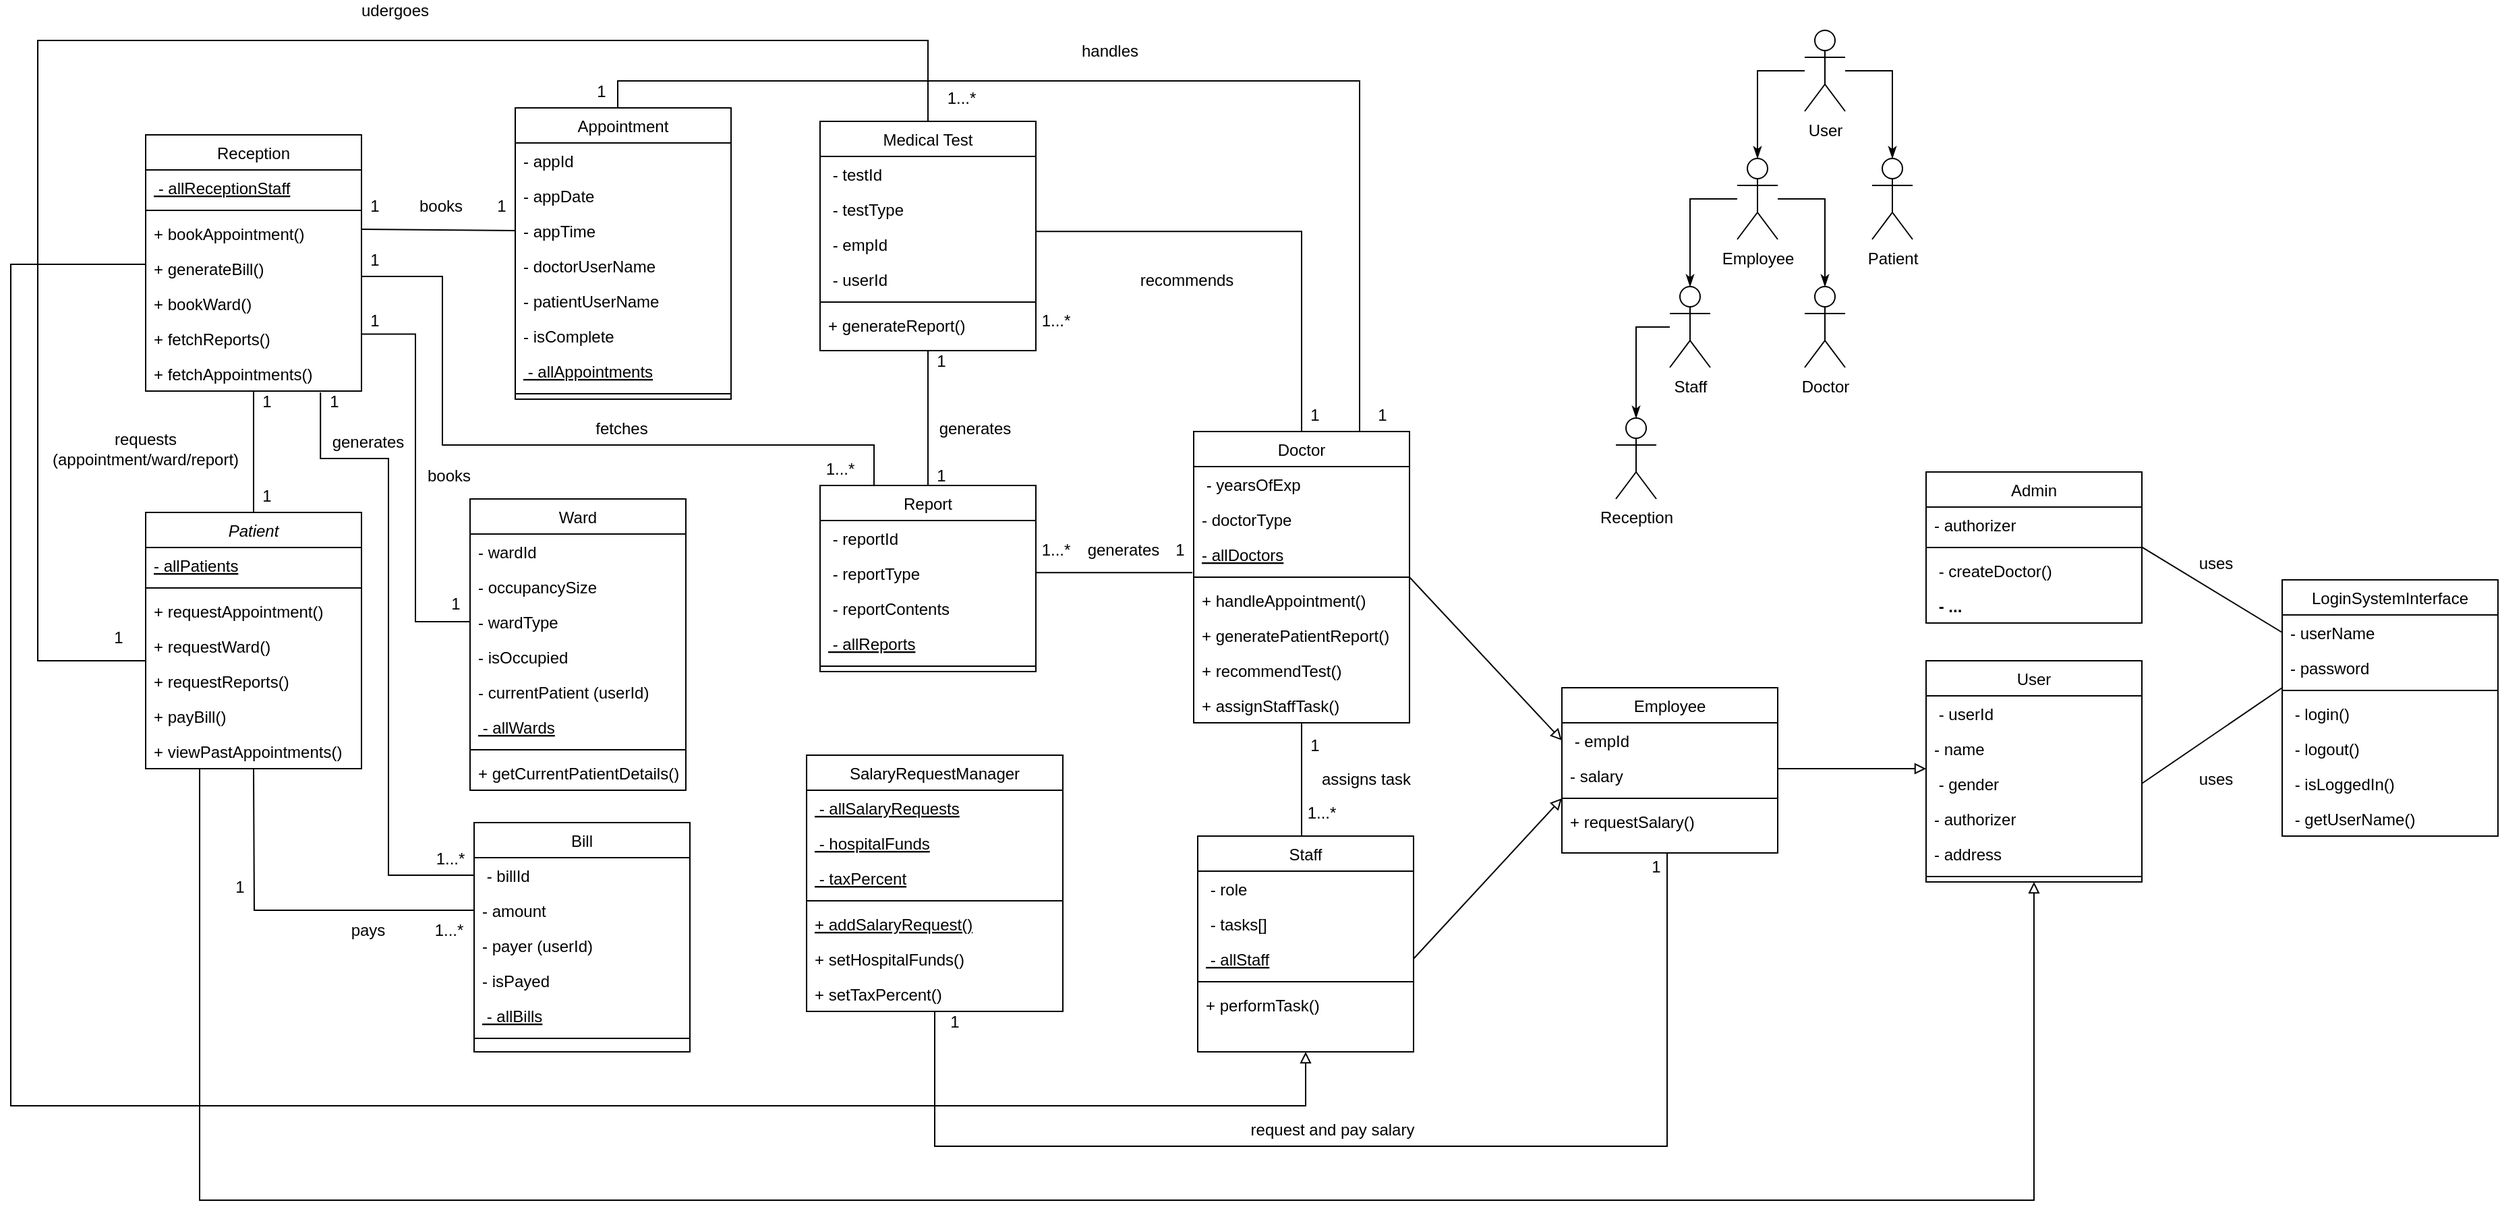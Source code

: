 <mxfile version="19.0.3" type="device"><diagram id="C5RBs43oDa-KdzZeNtuy" name="Page-1"><mxGraphModel dx="1865" dy="1818" grid="1" gridSize="10" guides="1" tooltips="1" connect="1" arrows="1" fold="1" page="1" pageScale="1" pageWidth="827" pageHeight="1169" math="0" shadow="0"><root><mxCell id="WIyWlLk6GJQsqaUBKTNV-0"/><mxCell id="WIyWlLk6GJQsqaUBKTNV-1" parent="WIyWlLk6GJQsqaUBKTNV-0"/><mxCell id="-BFa0AqEf3Gd8CV0B2ca-14" value="" style="edgeStyle=orthogonalEdgeStyle;rounded=0;orthogonalLoop=1;jettySize=auto;html=1;endArrow=block;endFill=0;exitX=0.25;exitY=1;exitDx=0;exitDy=0;entryX=0.5;entryY=1;entryDx=0;entryDy=0;" parent="WIyWlLk6GJQsqaUBKTNV-1" source="zkfFHV4jXpPFQw0GAbJ--0" target="-BFa0AqEf3Gd8CV0B2ca-0" edge="1"><mxGeometry relative="1" as="geometry"><Array as="points"><mxPoint x="110" y="600"/><mxPoint x="1470" y="600"/></Array></mxGeometry></mxCell><mxCell id="Z5M0YTZ0cITR3sotZArh-10" value="" style="edgeStyle=orthogonalEdgeStyle;rounded=0;orthogonalLoop=1;jettySize=auto;html=1;fontColor=#FF3399;endArrow=none;endFill=0;entryX=0.5;entryY=1;entryDx=0;entryDy=0;" parent="WIyWlLk6GJQsqaUBKTNV-1" source="zkfFHV4jXpPFQw0GAbJ--0" target="Z5M0YTZ0cITR3sotZArh-4" edge="1"><mxGeometry relative="1" as="geometry"><mxPoint x="150" y="10" as="targetPoint"/><Array as="points"/></mxGeometry></mxCell><mxCell id="OP6SBoiuCu4jWMBhcWJL-12" value="" style="edgeStyle=orthogonalEdgeStyle;rounded=0;orthogonalLoop=1;jettySize=auto;html=1;entryX=0.5;entryY=0;entryDx=0;entryDy=0;exitX=0;exitY=-0.077;exitDx=0;exitDy=0;exitPerimeter=0;endArrow=none;endFill=0;" parent="WIyWlLk6GJQsqaUBKTNV-1" target="YgAnvB1Ti10uKO-X6oO7-53" edge="1"><mxGeometry relative="1" as="geometry"><mxPoint x="70" y="225.998" as="sourcePoint"/><mxPoint x="-30" y="180" as="targetPoint"/><Array as="points"><mxPoint x="-10" y="200"/><mxPoint x="-10" y="-260"/><mxPoint x="650" y="-260"/></Array></mxGeometry></mxCell><mxCell id="zkfFHV4jXpPFQw0GAbJ--0" value="Patient" style="swimlane;fontStyle=2;align=center;verticalAlign=top;childLayout=stackLayout;horizontal=1;startSize=26;horizontalStack=0;resizeParent=1;resizeLast=0;collapsible=1;marginBottom=0;rounded=0;shadow=0;strokeWidth=1;" parent="WIyWlLk6GJQsqaUBKTNV-1" vertex="1"><mxGeometry x="70" y="90" width="160" height="190" as="geometry"><mxRectangle x="230" y="140" width="160" height="26" as="alternateBounds"/></mxGeometry></mxCell><mxCell id="zkfFHV4jXpPFQw0GAbJ--1" value="- allPatients" style="text;align=left;verticalAlign=top;spacingLeft=4;spacingRight=4;overflow=hidden;rotatable=0;points=[[0,0.5],[1,0.5]];portConstraint=eastwest;fontStyle=4" parent="zkfFHV4jXpPFQw0GAbJ--0" vertex="1"><mxGeometry y="26" width="160" height="26" as="geometry"/></mxCell><mxCell id="zkfFHV4jXpPFQw0GAbJ--4" value="" style="line;html=1;strokeWidth=1;align=left;verticalAlign=middle;spacingTop=-1;spacingLeft=3;spacingRight=3;rotatable=0;labelPosition=right;points=[];portConstraint=eastwest;" parent="zkfFHV4jXpPFQw0GAbJ--0" vertex="1"><mxGeometry y="52" width="160" height="8" as="geometry"/></mxCell><mxCell id="zkfFHV4jXpPFQw0GAbJ--5" value="+ requestAppointment()" style="text;align=left;verticalAlign=top;spacingLeft=4;spacingRight=4;overflow=hidden;rotatable=0;points=[[0,0.5],[1,0.5]];portConstraint=eastwest;" parent="zkfFHV4jXpPFQw0GAbJ--0" vertex="1"><mxGeometry y="60" width="160" height="26" as="geometry"/></mxCell><mxCell id="YgAnvB1Ti10uKO-X6oO7-43" value="+ requestWard()" style="text;align=left;verticalAlign=top;spacingLeft=4;spacingRight=4;overflow=hidden;rotatable=0;points=[[0,0.5],[1,0.5]];portConstraint=eastwest;" parent="zkfFHV4jXpPFQw0GAbJ--0" vertex="1"><mxGeometry y="86" width="160" height="26" as="geometry"/></mxCell><mxCell id="OP6SBoiuCu4jWMBhcWJL-21" value="+ requestReports()" style="text;align=left;verticalAlign=top;spacingLeft=4;spacingRight=4;overflow=hidden;rotatable=0;points=[[0,0.5],[1,0.5]];portConstraint=eastwest;" parent="zkfFHV4jXpPFQw0GAbJ--0" vertex="1"><mxGeometry y="112" width="160" height="26" as="geometry"/></mxCell><mxCell id="YgAnvB1Ti10uKO-X6oO7-45" value="+ payBill()" style="text;align=left;verticalAlign=top;spacingLeft=4;spacingRight=4;overflow=hidden;rotatable=0;points=[[0,0.5],[1,0.5]];portConstraint=eastwest;" parent="zkfFHV4jXpPFQw0GAbJ--0" vertex="1"><mxGeometry y="138" width="160" height="26" as="geometry"/></mxCell><mxCell id="OP6SBoiuCu4jWMBhcWJL-28" value="+ viewPastAppointments()" style="text;align=left;verticalAlign=top;spacingLeft=4;spacingRight=4;overflow=hidden;rotatable=0;points=[[0,0.5],[1,0.5]];portConstraint=eastwest;" parent="zkfFHV4jXpPFQw0GAbJ--0" vertex="1"><mxGeometry y="164" width="160" height="26" as="geometry"/></mxCell><mxCell id="zkfFHV4jXpPFQw0GAbJ--13" value="Ward" style="swimlane;fontStyle=0;align=center;verticalAlign=top;childLayout=stackLayout;horizontal=1;startSize=26;horizontalStack=0;resizeParent=1;resizeLast=0;collapsible=1;marginBottom=0;rounded=0;shadow=0;strokeWidth=1;" parent="WIyWlLk6GJQsqaUBKTNV-1" vertex="1"><mxGeometry x="310.5" y="80" width="160" height="216" as="geometry"><mxRectangle x="340" y="380" width="170" height="26" as="alternateBounds"/></mxGeometry></mxCell><mxCell id="YgAnvB1Ti10uKO-X6oO7-46" value="- wardId" style="text;align=left;verticalAlign=top;spacingLeft=4;spacingRight=4;overflow=hidden;rotatable=0;points=[[0,0.5],[1,0.5]];portConstraint=eastwest;" parent="zkfFHV4jXpPFQw0GAbJ--13" vertex="1"><mxGeometry y="26" width="160" height="26" as="geometry"/></mxCell><mxCell id="zkfFHV4jXpPFQw0GAbJ--14" value="- occupancySize" style="text;align=left;verticalAlign=top;spacingLeft=4;spacingRight=4;overflow=hidden;rotatable=0;points=[[0,0.5],[1,0.5]];portConstraint=eastwest;" parent="zkfFHV4jXpPFQw0GAbJ--13" vertex="1"><mxGeometry y="52" width="160" height="26" as="geometry"/></mxCell><mxCell id="YgAnvB1Ti10uKO-X6oO7-47" value="- wardType" style="text;align=left;verticalAlign=top;spacingLeft=4;spacingRight=4;overflow=hidden;rotatable=0;points=[[0,0.5],[1,0.5]];portConstraint=eastwest;" parent="zkfFHV4jXpPFQw0GAbJ--13" vertex="1"><mxGeometry y="78" width="160" height="26" as="geometry"/></mxCell><mxCell id="YgAnvB1Ti10uKO-X6oO7-48" value="- isOccupied" style="text;align=left;verticalAlign=top;spacingLeft=4;spacingRight=4;overflow=hidden;rotatable=0;points=[[0,0.5],[1,0.5]];portConstraint=eastwest;" parent="zkfFHV4jXpPFQw0GAbJ--13" vertex="1"><mxGeometry y="104" width="160" height="26" as="geometry"/></mxCell><mxCell id="OP6SBoiuCu4jWMBhcWJL-6" value="- currentPatient (userId)" style="text;align=left;verticalAlign=top;spacingLeft=4;spacingRight=4;overflow=hidden;rotatable=0;points=[[0,0.5],[1,0.5]];portConstraint=eastwest;" parent="zkfFHV4jXpPFQw0GAbJ--13" vertex="1"><mxGeometry y="130" width="160" height="26" as="geometry"/></mxCell><mxCell id="Z5M0YTZ0cITR3sotZArh-1" value=" - allWards" style="text;align=left;verticalAlign=top;spacingLeft=4;spacingRight=4;overflow=hidden;rotatable=0;points=[[0,0.5],[1,0.5]];portConstraint=eastwest;fontStyle=4" parent="zkfFHV4jXpPFQw0GAbJ--13" vertex="1"><mxGeometry y="156" width="160" height="26" as="geometry"/></mxCell><mxCell id="zkfFHV4jXpPFQw0GAbJ--15" value="" style="line;html=1;strokeWidth=1;align=left;verticalAlign=middle;spacingTop=-1;spacingLeft=3;spacingRight=3;rotatable=0;labelPosition=right;points=[];portConstraint=eastwest;" parent="zkfFHV4jXpPFQw0GAbJ--13" vertex="1"><mxGeometry y="182" width="160" height="8" as="geometry"/></mxCell><mxCell id="YgAnvB1Ti10uKO-X6oO7-49" value="+ getCurrentPatientDetails()" style="text;align=left;verticalAlign=top;spacingLeft=4;spacingRight=4;overflow=hidden;rotatable=0;points=[[0,0.5],[1,0.5]];portConstraint=eastwest;" parent="zkfFHV4jXpPFQw0GAbJ--13" vertex="1"><mxGeometry y="190" width="160" height="26" as="geometry"/></mxCell><mxCell id="zkfFHV4jXpPFQw0GAbJ--17" value="Employee" style="swimlane;fontStyle=0;align=center;verticalAlign=top;childLayout=stackLayout;horizontal=1;startSize=26;horizontalStack=0;resizeParent=1;resizeLast=0;collapsible=1;marginBottom=0;rounded=0;shadow=0;strokeWidth=1;" parent="WIyWlLk6GJQsqaUBKTNV-1" vertex="1"><mxGeometry x="1120" y="220" width="160" height="122.5" as="geometry"><mxRectangle x="550" y="140" width="160" height="26" as="alternateBounds"/></mxGeometry></mxCell><mxCell id="zkfFHV4jXpPFQw0GAbJ--18" value=" - empId" style="text;align=left;verticalAlign=top;spacingLeft=4;spacingRight=4;overflow=hidden;rotatable=0;points=[[0,0.5],[1,0.5]];portConstraint=eastwest;" parent="zkfFHV4jXpPFQw0GAbJ--17" vertex="1"><mxGeometry y="26" width="160" height="26" as="geometry"/></mxCell><mxCell id="zkfFHV4jXpPFQw0GAbJ--22" value="- salary" style="text;align=left;verticalAlign=top;spacingLeft=4;spacingRight=4;overflow=hidden;rotatable=0;points=[[0,0.5],[1,0.5]];portConstraint=eastwest;rounded=0;shadow=0;html=0;" parent="zkfFHV4jXpPFQw0GAbJ--17" vertex="1"><mxGeometry y="52" width="160" height="26" as="geometry"/></mxCell><mxCell id="zkfFHV4jXpPFQw0GAbJ--23" value="" style="line;html=1;strokeWidth=1;align=left;verticalAlign=middle;spacingTop=-1;spacingLeft=3;spacingRight=3;rotatable=0;labelPosition=right;points=[];portConstraint=eastwest;" parent="zkfFHV4jXpPFQw0GAbJ--17" vertex="1"><mxGeometry y="78" width="160" height="8" as="geometry"/></mxCell><mxCell id="YgAnvB1Ti10uKO-X6oO7-38" value="+ requestSalary()" style="text;align=left;verticalAlign=top;spacingLeft=4;spacingRight=4;overflow=hidden;rotatable=0;points=[[0,0.5],[1,0.5]];portConstraint=eastwest;" parent="zkfFHV4jXpPFQw0GAbJ--17" vertex="1"><mxGeometry y="86" width="160" height="26" as="geometry"/></mxCell><mxCell id="MlIe_4cDWkA6PB7lQuwm-5" value="" style="edgeStyle=orthogonalEdgeStyle;rounded=0;orthogonalLoop=1;jettySize=auto;html=1;endArrow=none;endFill=0;entryX=0.5;entryY=1;entryDx=0;entryDy=0;" parent="WIyWlLk6GJQsqaUBKTNV-1" source="YgAnvB1Ti10uKO-X6oO7-3" target="zkfFHV4jXpPFQw0GAbJ--17" edge="1"><mxGeometry relative="1" as="geometry"><mxPoint x="1200" y="350" as="targetPoint"/><Array as="points"><mxPoint x="655" y="560"/><mxPoint x="1198" y="560"/><mxPoint x="1198" y="343"/></Array></mxGeometry></mxCell><mxCell id="YgAnvB1Ti10uKO-X6oO7-3" value="SalaryRequestManager" style="swimlane;fontStyle=0;align=center;verticalAlign=top;childLayout=stackLayout;horizontal=1;startSize=26;horizontalStack=0;resizeParent=1;resizeLast=0;collapsible=1;marginBottom=0;rounded=0;shadow=0;strokeWidth=1;" parent="WIyWlLk6GJQsqaUBKTNV-1" vertex="1"><mxGeometry x="560" y="270" width="190" height="190" as="geometry"><mxRectangle x="130" y="380" width="160" height="26" as="alternateBounds"/></mxGeometry></mxCell><mxCell id="Z5M0YTZ0cITR3sotZArh-3" value=" - allSalaryRequests" style="text;align=left;verticalAlign=top;spacingLeft=4;spacingRight=4;overflow=hidden;rotatable=0;points=[[0,0.5],[1,0.5]];portConstraint=eastwest;fontStyle=4" parent="YgAnvB1Ti10uKO-X6oO7-3" vertex="1"><mxGeometry y="26" width="190" height="26" as="geometry"/></mxCell><mxCell id="7cRrVWByQObRD2bnQoTQ-0" value=" - hospitalFunds" style="text;align=left;verticalAlign=top;spacingLeft=4;spacingRight=4;overflow=hidden;rotatable=0;points=[[0,0.5],[1,0.5]];portConstraint=eastwest;fontStyle=4" parent="YgAnvB1Ti10uKO-X6oO7-3" vertex="1"><mxGeometry y="52" width="190" height="26" as="geometry"/></mxCell><mxCell id="7cRrVWByQObRD2bnQoTQ-1" value=" - taxPercent" style="text;align=left;verticalAlign=top;spacingLeft=4;spacingRight=4;overflow=hidden;rotatable=0;points=[[0,0.5],[1,0.5]];portConstraint=eastwest;fontStyle=4" parent="YgAnvB1Ti10uKO-X6oO7-3" vertex="1"><mxGeometry y="78" width="190" height="26" as="geometry"/></mxCell><mxCell id="YgAnvB1Ti10uKO-X6oO7-6" value="" style="line;html=1;strokeWidth=1;align=left;verticalAlign=middle;spacingTop=-1;spacingLeft=3;spacingRight=3;rotatable=0;labelPosition=right;points=[];portConstraint=eastwest;" parent="YgAnvB1Ti10uKO-X6oO7-3" vertex="1"><mxGeometry y="104" width="190" height="8" as="geometry"/></mxCell><mxCell id="YgAnvB1Ti10uKO-X6oO7-7" value="+ addSalaryRequest()" style="text;align=left;verticalAlign=top;spacingLeft=4;spacingRight=4;overflow=hidden;rotatable=0;points=[[0,0.5],[1,0.5]];portConstraint=eastwest;fontStyle=4" parent="YgAnvB1Ti10uKO-X6oO7-3" vertex="1"><mxGeometry y="112" width="190" height="26" as="geometry"/></mxCell><mxCell id="YgAnvB1Ti10uKO-X6oO7-8" value="+ setHospitalFunds()" style="text;align=left;verticalAlign=top;spacingLeft=4;spacingRight=4;overflow=hidden;rotatable=0;points=[[0,0.5],[1,0.5]];portConstraint=eastwest;" parent="YgAnvB1Ti10uKO-X6oO7-3" vertex="1"><mxGeometry y="138" width="190" height="26" as="geometry"/></mxCell><mxCell id="OP6SBoiuCu4jWMBhcWJL-19" value="+ setTaxPercent()" style="text;align=left;verticalAlign=top;spacingLeft=4;spacingRight=4;overflow=hidden;rotatable=0;points=[[0,0.5],[1,0.5]];portConstraint=eastwest;" parent="YgAnvB1Ti10uKO-X6oO7-3" vertex="1"><mxGeometry y="164" width="190" height="26" as="geometry"/></mxCell><mxCell id="YgAnvB1Ti10uKO-X6oO7-12" value="Report" style="swimlane;fontStyle=0;align=center;verticalAlign=top;childLayout=stackLayout;horizontal=1;startSize=26;horizontalStack=0;resizeParent=1;resizeLast=0;collapsible=1;marginBottom=0;rounded=0;shadow=0;strokeWidth=1;" parent="WIyWlLk6GJQsqaUBKTNV-1" vertex="1"><mxGeometry x="570" y="70" width="160" height="138" as="geometry"><mxRectangle x="130" y="380" width="160" height="26" as="alternateBounds"/></mxGeometry></mxCell><mxCell id="YgAnvB1Ti10uKO-X6oO7-13" value=" - reportId" style="text;align=left;verticalAlign=top;spacingLeft=4;spacingRight=4;overflow=hidden;rotatable=0;points=[[0,0.5],[1,0.5]];portConstraint=eastwest;" parent="YgAnvB1Ti10uKO-X6oO7-12" vertex="1"><mxGeometry y="26" width="160" height="26" as="geometry"/></mxCell><mxCell id="YgAnvB1Ti10uKO-X6oO7-40" value=" - reportType" style="text;align=left;verticalAlign=top;spacingLeft=4;spacingRight=4;overflow=hidden;rotatable=0;points=[[0,0.5],[1,0.5]];portConstraint=eastwest;" parent="YgAnvB1Ti10uKO-X6oO7-12" vertex="1"><mxGeometry y="52" width="160" height="26" as="geometry"/></mxCell><mxCell id="OP6SBoiuCu4jWMBhcWJL-18" value=" - reportContents" style="text;align=left;verticalAlign=top;spacingLeft=4;spacingRight=4;overflow=hidden;rotatable=0;points=[[0,0.5],[1,0.5]];portConstraint=eastwest;" parent="YgAnvB1Ti10uKO-X6oO7-12" vertex="1"><mxGeometry y="78" width="160" height="26" as="geometry"/></mxCell><mxCell id="-BFa0AqEf3Gd8CV0B2ca-21" value=" - allReports" style="text;align=left;verticalAlign=top;spacingLeft=4;spacingRight=4;overflow=hidden;rotatable=0;points=[[0,0.5],[1,0.5]];portConstraint=eastwest;fontStyle=4" parent="YgAnvB1Ti10uKO-X6oO7-12" vertex="1"><mxGeometry y="104" width="160" height="26" as="geometry"/></mxCell><mxCell id="YgAnvB1Ti10uKO-X6oO7-15" value="" style="line;html=1;strokeWidth=1;align=left;verticalAlign=middle;spacingTop=-1;spacingLeft=3;spacingRight=3;rotatable=0;labelPosition=right;points=[];portConstraint=eastwest;" parent="YgAnvB1Ti10uKO-X6oO7-12" vertex="1"><mxGeometry y="130" width="160" height="8" as="geometry"/></mxCell><mxCell id="YgAnvB1Ti10uKO-X6oO7-18" value="Bill" style="swimlane;fontStyle=0;align=center;verticalAlign=top;childLayout=stackLayout;horizontal=1;startSize=26;horizontalStack=0;resizeParent=1;resizeLast=0;collapsible=1;marginBottom=0;rounded=0;shadow=0;strokeWidth=1;" parent="WIyWlLk6GJQsqaUBKTNV-1" vertex="1"><mxGeometry x="313.5" y="320" width="160" height="170" as="geometry"><mxRectangle x="130" y="380" width="160" height="26" as="alternateBounds"/></mxGeometry></mxCell><mxCell id="YgAnvB1Ti10uKO-X6oO7-19" value=" - billId" style="text;align=left;verticalAlign=top;spacingLeft=4;spacingRight=4;overflow=hidden;rotatable=0;points=[[0,0.5],[1,0.5]];portConstraint=eastwest;" parent="YgAnvB1Ti10uKO-X6oO7-18" vertex="1"><mxGeometry y="26" width="160" height="26" as="geometry"/></mxCell><mxCell id="YgAnvB1Ti10uKO-X6oO7-20" value="- amount" style="text;align=left;verticalAlign=top;spacingLeft=4;spacingRight=4;overflow=hidden;rotatable=0;points=[[0,0.5],[1,0.5]];portConstraint=eastwest;rounded=0;shadow=0;html=0;" parent="YgAnvB1Ti10uKO-X6oO7-18" vertex="1"><mxGeometry y="52" width="160" height="26" as="geometry"/></mxCell><mxCell id="YgAnvB1Ti10uKO-X6oO7-51" value="- payer (userId)" style="text;align=left;verticalAlign=top;spacingLeft=4;spacingRight=4;overflow=hidden;rotatable=0;points=[[0,0.5],[1,0.5]];portConstraint=eastwest;rounded=0;shadow=0;html=0;" parent="YgAnvB1Ti10uKO-X6oO7-18" vertex="1"><mxGeometry y="78" width="160" height="26" as="geometry"/></mxCell><mxCell id="YgAnvB1Ti10uKO-X6oO7-52" value="- isPayed" style="text;align=left;verticalAlign=top;spacingLeft=4;spacingRight=4;overflow=hidden;rotatable=0;points=[[0,0.5],[1,0.5]];portConstraint=eastwest;rounded=0;shadow=0;html=0;" parent="YgAnvB1Ti10uKO-X6oO7-18" vertex="1"><mxGeometry y="104" width="160" height="26" as="geometry"/></mxCell><mxCell id="Z5M0YTZ0cITR3sotZArh-2" value=" - allBills" style="text;align=left;verticalAlign=top;spacingLeft=4;spacingRight=4;overflow=hidden;rotatable=0;points=[[0,0.5],[1,0.5]];portConstraint=eastwest;fontStyle=4" parent="YgAnvB1Ti10uKO-X6oO7-18" vertex="1"><mxGeometry y="130" width="160" height="26" as="geometry"/></mxCell><mxCell id="YgAnvB1Ti10uKO-X6oO7-21" value="" style="line;html=1;strokeWidth=1;align=left;verticalAlign=middle;spacingTop=-1;spacingLeft=3;spacingRight=3;rotatable=0;labelPosition=right;points=[];portConstraint=eastwest;" parent="YgAnvB1Ti10uKO-X6oO7-18" vertex="1"><mxGeometry y="156" width="160" height="8" as="geometry"/></mxCell><mxCell id="YgAnvB1Ti10uKO-X6oO7-79" value="" style="edgeStyle=orthogonalEdgeStyle;rounded=0;orthogonalLoop=1;jettySize=auto;html=1;endArrow=none;endFill=0;entryX=0.999;entryY=0.139;entryDx=0;entryDy=0;entryPerimeter=0;" parent="WIyWlLk6GJQsqaUBKTNV-1" source="YgAnvB1Ti10uKO-X6oO7-24" target="YgAnvB1Ti10uKO-X6oO7-60" edge="1"><mxGeometry relative="1" as="geometry"><mxPoint x="890" y="-52" as="targetPoint"/></mxGeometry></mxCell><mxCell id="YgAnvB1Ti10uKO-X6oO7-87" value="" style="edgeStyle=orthogonalEdgeStyle;rounded=0;orthogonalLoop=1;jettySize=auto;html=1;endArrow=none;endFill=0;entryX=0.5;entryY=0;entryDx=0;entryDy=0;" parent="WIyWlLk6GJQsqaUBKTNV-1" source="YgAnvB1Ti10uKO-X6oO7-24" edge="1"><mxGeometry relative="1" as="geometry"><mxPoint x="930" y="330" as="targetPoint"/><Array as="points"><mxPoint x="927" y="330"/></Array></mxGeometry></mxCell><mxCell id="YgAnvB1Ti10uKO-X6oO7-24" value="Doctor" style="swimlane;fontStyle=0;align=center;verticalAlign=top;childLayout=stackLayout;horizontal=1;startSize=26;horizontalStack=0;resizeParent=1;resizeLast=0;collapsible=1;marginBottom=0;rounded=0;shadow=0;strokeWidth=1;" parent="WIyWlLk6GJQsqaUBKTNV-1" vertex="1"><mxGeometry x="847" y="30" width="160" height="216" as="geometry"><mxRectangle x="850" y="70" width="160" height="26" as="alternateBounds"/></mxGeometry></mxCell><mxCell id="YgAnvB1Ti10uKO-X6oO7-25" value=" - yearsOfExp" style="text;align=left;verticalAlign=top;spacingLeft=4;spacingRight=4;overflow=hidden;rotatable=0;points=[[0,0.5],[1,0.5]];portConstraint=eastwest;" parent="YgAnvB1Ti10uKO-X6oO7-24" vertex="1"><mxGeometry y="26" width="160" height="26" as="geometry"/></mxCell><mxCell id="YgAnvB1Ti10uKO-X6oO7-26" value="- doctorType" style="text;align=left;verticalAlign=top;spacingLeft=4;spacingRight=4;overflow=hidden;rotatable=0;points=[[0,0.5],[1,0.5]];portConstraint=eastwest;rounded=0;shadow=0;html=0;" parent="YgAnvB1Ti10uKO-X6oO7-24" vertex="1"><mxGeometry y="52" width="160" height="26" as="geometry"/></mxCell><mxCell id="-BFa0AqEf3Gd8CV0B2ca-20" value="- allDoctors" style="text;align=left;verticalAlign=top;spacingLeft=4;spacingRight=4;overflow=hidden;rotatable=0;points=[[0,0.5],[1,0.5]];portConstraint=eastwest;rounded=0;shadow=0;html=0;fontStyle=4" parent="YgAnvB1Ti10uKO-X6oO7-24" vertex="1"><mxGeometry y="78" width="160" height="26" as="geometry"/></mxCell><mxCell id="YgAnvB1Ti10uKO-X6oO7-27" value="" style="line;html=1;strokeWidth=1;align=left;verticalAlign=middle;spacingTop=-1;spacingLeft=3;spacingRight=3;rotatable=0;labelPosition=right;points=[];portConstraint=eastwest;" parent="YgAnvB1Ti10uKO-X6oO7-24" vertex="1"><mxGeometry y="104" width="160" height="8" as="geometry"/></mxCell><mxCell id="OP6SBoiuCu4jWMBhcWJL-17" value="+ handleAppointment()" style="text;align=left;verticalAlign=top;spacingLeft=4;spacingRight=4;overflow=hidden;rotatable=0;points=[[0,0.5],[1,0.5]];portConstraint=eastwest;" parent="YgAnvB1Ti10uKO-X6oO7-24" vertex="1"><mxGeometry y="112" width="160" height="26" as="geometry"/></mxCell><mxCell id="YgAnvB1Ti10uKO-X6oO7-28" value="+ generatePatientReport() " style="text;align=left;verticalAlign=top;spacingLeft=4;spacingRight=4;overflow=hidden;rotatable=0;points=[[0,0.5],[1,0.5]];portConstraint=eastwest;fontStyle=0" parent="YgAnvB1Ti10uKO-X6oO7-24" vertex="1"><mxGeometry y="138" width="160" height="26" as="geometry"/></mxCell><mxCell id="YgAnvB1Ti10uKO-X6oO7-62" value="+ recommendTest()" style="text;align=left;verticalAlign=top;spacingLeft=4;spacingRight=4;overflow=hidden;rotatable=0;points=[[0,0.5],[1,0.5]];portConstraint=eastwest;" parent="YgAnvB1Ti10uKO-X6oO7-24" vertex="1"><mxGeometry y="164" width="160" height="26" as="geometry"/></mxCell><mxCell id="YgAnvB1Ti10uKO-X6oO7-29" value="+ assignStaffTask()" style="text;align=left;verticalAlign=top;spacingLeft=4;spacingRight=4;overflow=hidden;rotatable=0;points=[[0,0.5],[1,0.5]];portConstraint=eastwest;" parent="YgAnvB1Ti10uKO-X6oO7-24" vertex="1"><mxGeometry y="190" width="160" height="26" as="geometry"/></mxCell><mxCell id="YgAnvB1Ti10uKO-X6oO7-103" value="" style="edgeStyle=orthogonalEdgeStyle;rounded=0;orthogonalLoop=1;jettySize=auto;html=1;endArrow=none;endFill=0;" parent="WIyWlLk6GJQsqaUBKTNV-1" source="YgAnvB1Ti10uKO-X6oO7-53" edge="1"><mxGeometry relative="1" as="geometry"><mxPoint x="650" y="70" as="targetPoint"/><Array as="points"><mxPoint x="650" y="60"/><mxPoint x="650" y="60"/></Array></mxGeometry></mxCell><mxCell id="YgAnvB1Ti10uKO-X6oO7-53" value="Medical Test" style="swimlane;fontStyle=0;align=center;verticalAlign=top;childLayout=stackLayout;horizontal=1;startSize=26;horizontalStack=0;resizeParent=1;resizeLast=0;collapsible=1;marginBottom=0;rounded=0;shadow=0;strokeWidth=1;" parent="WIyWlLk6GJQsqaUBKTNV-1" vertex="1"><mxGeometry x="570" y="-200" width="160" height="170" as="geometry"><mxRectangle x="130" y="380" width="160" height="26" as="alternateBounds"/></mxGeometry></mxCell><mxCell id="YgAnvB1Ti10uKO-X6oO7-54" value=" - testId" style="text;align=left;verticalAlign=top;spacingLeft=4;spacingRight=4;overflow=hidden;rotatable=0;points=[[0,0.5],[1,0.5]];portConstraint=eastwest;" parent="YgAnvB1Ti10uKO-X6oO7-53" vertex="1"><mxGeometry y="26" width="160" height="26" as="geometry"/></mxCell><mxCell id="YgAnvB1Ti10uKO-X6oO7-55" value=" - testType" style="text;align=left;verticalAlign=top;spacingLeft=4;spacingRight=4;overflow=hidden;rotatable=0;points=[[0,0.5],[1,0.5]];portConstraint=eastwest;" parent="YgAnvB1Ti10uKO-X6oO7-53" vertex="1"><mxGeometry y="52" width="160" height="26" as="geometry"/></mxCell><mxCell id="YgAnvB1Ti10uKO-X6oO7-60" value=" - empId" style="text;align=left;verticalAlign=top;spacingLeft=4;spacingRight=4;overflow=hidden;rotatable=0;points=[[0,0.5],[1,0.5]];portConstraint=eastwest;" parent="YgAnvB1Ti10uKO-X6oO7-53" vertex="1"><mxGeometry y="78" width="160" height="26" as="geometry"/></mxCell><mxCell id="YgAnvB1Ti10uKO-X6oO7-61" value=" - userId" style="text;align=left;verticalAlign=top;spacingLeft=4;spacingRight=4;overflow=hidden;rotatable=0;points=[[0,0.5],[1,0.5]];portConstraint=eastwest;" parent="YgAnvB1Ti10uKO-X6oO7-53" vertex="1"><mxGeometry y="104" width="160" height="26" as="geometry"/></mxCell><mxCell id="YgAnvB1Ti10uKO-X6oO7-56" value="" style="line;html=1;strokeWidth=1;align=left;verticalAlign=middle;spacingTop=-1;spacingLeft=3;spacingRight=3;rotatable=0;labelPosition=right;points=[];portConstraint=eastwest;" parent="YgAnvB1Ti10uKO-X6oO7-53" vertex="1"><mxGeometry y="130" width="160" height="8" as="geometry"/></mxCell><mxCell id="YgAnvB1Ti10uKO-X6oO7-57" value="+ generateReport()" style="text;align=left;verticalAlign=top;spacingLeft=4;spacingRight=4;overflow=hidden;rotatable=0;points=[[0,0.5],[1,0.5]];portConstraint=eastwest;fontStyle=0" parent="YgAnvB1Ti10uKO-X6oO7-53" vertex="1"><mxGeometry y="138" width="160" height="26" as="geometry"/></mxCell><mxCell id="YgAnvB1Ti10uKO-X6oO7-68" value="" style="edgeStyle=orthogonalEdgeStyle;rounded=0;orthogonalLoop=1;jettySize=auto;html=1;endArrow=none;endFill=0;" parent="WIyWlLk6GJQsqaUBKTNV-1" target="YgAnvB1Ti10uKO-X6oO7-20" edge="1"><mxGeometry relative="1" as="geometry"><mxPoint x="150" y="280" as="sourcePoint"/></mxGeometry></mxCell><mxCell id="YgAnvB1Ti10uKO-X6oO7-69" value="1" style="text;html=1;strokeColor=none;fillColor=none;align=center;verticalAlign=middle;whiteSpace=wrap;rounded=0;" parent="WIyWlLk6GJQsqaUBKTNV-1" vertex="1"><mxGeometry x="130" y="360" width="20" height="15" as="geometry"/></mxCell><mxCell id="YgAnvB1Ti10uKO-X6oO7-71" value="1...*" style="text;html=1;strokeColor=none;fillColor=none;align=center;verticalAlign=middle;whiteSpace=wrap;rounded=0;" parent="WIyWlLk6GJQsqaUBKTNV-1" vertex="1"><mxGeometry x="280" y="392.5" width="30" height="15" as="geometry"/></mxCell><mxCell id="YgAnvB1Ti10uKO-X6oO7-72" value="pays" style="text;html=1;strokeColor=none;fillColor=none;align=center;verticalAlign=middle;whiteSpace=wrap;rounded=0;" parent="WIyWlLk6GJQsqaUBKTNV-1" vertex="1"><mxGeometry x="220" y="392.5" width="30" height="15" as="geometry"/></mxCell><mxCell id="YgAnvB1Ti10uKO-X6oO7-80" value="1" style="text;html=1;strokeColor=none;fillColor=none;align=center;verticalAlign=middle;whiteSpace=wrap;rounded=0;" parent="WIyWlLk6GJQsqaUBKTNV-1" vertex="1"><mxGeometry x="927" y="10" width="20" height="15" as="geometry"/></mxCell><mxCell id="YgAnvB1Ti10uKO-X6oO7-81" value="1...*" style="text;html=1;strokeColor=none;fillColor=none;align=center;verticalAlign=middle;whiteSpace=wrap;rounded=0;" parent="WIyWlLk6GJQsqaUBKTNV-1" vertex="1"><mxGeometry x="730" y="-60" width="30" height="15" as="geometry"/></mxCell><mxCell id="YgAnvB1Ti10uKO-X6oO7-82" value="recommends" style="text;html=1;strokeColor=none;fillColor=none;align=center;verticalAlign=middle;whiteSpace=wrap;rounded=0;" parent="WIyWlLk6GJQsqaUBKTNV-1" vertex="1"><mxGeometry x="827" y="-90" width="30" height="15" as="geometry"/></mxCell><mxCell id="YgAnvB1Ti10uKO-X6oO7-83" value="" style="edgeStyle=orthogonalEdgeStyle;rounded=0;orthogonalLoop=1;jettySize=auto;html=1;endArrow=none;endFill=0;exitX=-0.006;exitY=1.023;exitDx=0;exitDy=0;exitPerimeter=0;" parent="WIyWlLk6GJQsqaUBKTNV-1" source="-BFa0AqEf3Gd8CV0B2ca-20" target="YgAnvB1Ti10uKO-X6oO7-40" edge="1"><mxGeometry relative="1" as="geometry"><Array as="points"><mxPoint x="820" y="135"/><mxPoint x="820" y="135"/></Array></mxGeometry></mxCell><mxCell id="YgAnvB1Ti10uKO-X6oO7-84" value="1" style="text;html=1;strokeColor=none;fillColor=none;align=center;verticalAlign=middle;whiteSpace=wrap;rounded=0;" parent="WIyWlLk6GJQsqaUBKTNV-1" vertex="1"><mxGeometry x="827" y="110" width="20" height="15" as="geometry"/></mxCell><mxCell id="YgAnvB1Ti10uKO-X6oO7-85" value="1...*" style="text;html=1;strokeColor=none;fillColor=none;align=center;verticalAlign=middle;whiteSpace=wrap;rounded=0;" parent="WIyWlLk6GJQsqaUBKTNV-1" vertex="1"><mxGeometry x="730" y="110" width="30" height="15" as="geometry"/></mxCell><mxCell id="YgAnvB1Ti10uKO-X6oO7-86" value="generates" style="text;html=1;strokeColor=none;fillColor=none;align=center;verticalAlign=middle;whiteSpace=wrap;rounded=0;" parent="WIyWlLk6GJQsqaUBKTNV-1" vertex="1"><mxGeometry x="780" y="110" width="30" height="15" as="geometry"/></mxCell><mxCell id="YgAnvB1Ti10uKO-X6oO7-88" value="1" style="text;html=1;strokeColor=none;fillColor=none;align=center;verticalAlign=middle;whiteSpace=wrap;rounded=0;" parent="WIyWlLk6GJQsqaUBKTNV-1" vertex="1"><mxGeometry x="927" y="255" width="20" height="15" as="geometry"/></mxCell><mxCell id="YgAnvB1Ti10uKO-X6oO7-91" value="1...*" style="text;html=1;strokeColor=none;fillColor=none;align=center;verticalAlign=middle;whiteSpace=wrap;rounded=0;" parent="WIyWlLk6GJQsqaUBKTNV-1" vertex="1"><mxGeometry x="927" y="305" width="30" height="15" as="geometry"/></mxCell><mxCell id="YgAnvB1Ti10uKO-X6oO7-92" value="assigns task" style="text;html=1;strokeColor=none;fillColor=none;align=center;verticalAlign=middle;whiteSpace=wrap;rounded=0;" parent="WIyWlLk6GJQsqaUBKTNV-1" vertex="1"><mxGeometry x="940" y="280" width="70" height="15" as="geometry"/></mxCell><mxCell id="YgAnvB1Ti10uKO-X6oO7-94" value="" style="endArrow=block;html=1;rounded=0;exitX=1;exitY=0.5;exitDx=0;exitDy=0;entryX=0;entryY=0.5;entryDx=0;entryDy=0;endFill=0;" parent="WIyWlLk6GJQsqaUBKTNV-1" source="YgAnvB1Ti10uKO-X6oO7-24" target="zkfFHV4jXpPFQw0GAbJ--18" edge="1"><mxGeometry width="50" height="50" relative="1" as="geometry"><mxPoint x="970" y="300" as="sourcePoint"/><mxPoint x="1120.64" y="202.312" as="targetPoint"/></mxGeometry></mxCell><mxCell id="YgAnvB1Ti10uKO-X6oO7-95" value="" style="endArrow=block;html=1;rounded=0;exitX=1;exitY=0.5;exitDx=0;exitDy=0;entryX=0;entryY=1.154;entryDx=0;entryDy=0;entryPerimeter=0;endFill=0;" parent="WIyWlLk6GJQsqaUBKTNV-1" source="Z5M0YTZ0cITR3sotZArh-17" target="zkfFHV4jXpPFQw0GAbJ--22" edge="1"><mxGeometry width="50" height="50" relative="1" as="geometry"><mxPoint x="1010" y="395" as="sourcePoint"/><mxPoint x="1100.64" y="208.312" as="targetPoint"/></mxGeometry></mxCell><mxCell id="YgAnvB1Ti10uKO-X6oO7-104" value="1" style="text;html=1;strokeColor=none;fillColor=none;align=center;verticalAlign=middle;whiteSpace=wrap;rounded=0;" parent="WIyWlLk6GJQsqaUBKTNV-1" vertex="1"><mxGeometry x="650" y="-30" width="20" height="15" as="geometry"/></mxCell><mxCell id="YgAnvB1Ti10uKO-X6oO7-105" value="1" style="text;html=1;strokeColor=none;fillColor=none;align=center;verticalAlign=middle;whiteSpace=wrap;rounded=0;" parent="WIyWlLk6GJQsqaUBKTNV-1" vertex="1"><mxGeometry x="650" y="55" width="20" height="15" as="geometry"/></mxCell><mxCell id="YgAnvB1Ti10uKO-X6oO7-107" value="generates" style="text;html=1;strokeColor=none;fillColor=none;align=center;verticalAlign=middle;whiteSpace=wrap;rounded=0;" parent="WIyWlLk6GJQsqaUBKTNV-1" vertex="1"><mxGeometry x="670" y="20" width="30" height="15" as="geometry"/></mxCell><mxCell id="YgAnvB1Ti10uKO-X6oO7-132" value="" style="edgeStyle=orthogonalEdgeStyle;rounded=0;orthogonalLoop=1;jettySize=auto;html=1;endArrow=none;endFill=0;entryX=0.75;entryY=0;entryDx=0;entryDy=0;" parent="WIyWlLk6GJQsqaUBKTNV-1" source="YgAnvB1Ti10uKO-X6oO7-116" target="YgAnvB1Ti10uKO-X6oO7-24" edge="1"><mxGeometry relative="1" as="geometry"><mxPoint x="420" y="-252" as="targetPoint"/><Array as="points"><mxPoint x="420" y="-230"/><mxPoint x="970" y="-230"/></Array></mxGeometry></mxCell><mxCell id="YgAnvB1Ti10uKO-X6oO7-116" value="Appointment" style="swimlane;fontStyle=0;align=center;verticalAlign=top;childLayout=stackLayout;horizontal=1;startSize=26;horizontalStack=0;resizeParent=1;resizeLast=0;collapsible=1;marginBottom=0;rounded=0;shadow=0;strokeWidth=1;" parent="WIyWlLk6GJQsqaUBKTNV-1" vertex="1"><mxGeometry x="344" y="-210" width="160" height="216" as="geometry"><mxRectangle x="130" y="380" width="160" height="26" as="alternateBounds"/></mxGeometry></mxCell><mxCell id="YgAnvB1Ti10uKO-X6oO7-117" value="- appId" style="text;align=left;verticalAlign=top;spacingLeft=4;spacingRight=4;overflow=hidden;rotatable=0;points=[[0,0.5],[1,0.5]];portConstraint=eastwest;" parent="YgAnvB1Ti10uKO-X6oO7-116" vertex="1"><mxGeometry y="26" width="160" height="26" as="geometry"/></mxCell><mxCell id="YgAnvB1Ti10uKO-X6oO7-118" value="- appDate" style="text;align=left;verticalAlign=top;spacingLeft=4;spacingRight=4;overflow=hidden;rotatable=0;points=[[0,0.5],[1,0.5]];portConstraint=eastwest;rounded=0;shadow=0;html=0;" parent="YgAnvB1Ti10uKO-X6oO7-116" vertex="1"><mxGeometry y="52" width="160" height="26" as="geometry"/></mxCell><mxCell id="YgAnvB1Ti10uKO-X6oO7-119" value="- appTime" style="text;align=left;verticalAlign=top;spacingLeft=4;spacingRight=4;overflow=hidden;rotatable=0;points=[[0,0.5],[1,0.5]];portConstraint=eastwest;rounded=0;shadow=0;html=0;" parent="YgAnvB1Ti10uKO-X6oO7-116" vertex="1"><mxGeometry y="78" width="160" height="26" as="geometry"/></mxCell><mxCell id="YgAnvB1Ti10uKO-X6oO7-130" value="- doctorUserName" style="text;align=left;verticalAlign=top;spacingLeft=4;spacingRight=4;overflow=hidden;rotatable=0;points=[[0,0.5],[1,0.5]];portConstraint=eastwest;rounded=0;shadow=0;html=0;" parent="YgAnvB1Ti10uKO-X6oO7-116" vertex="1"><mxGeometry y="104" width="160" height="26" as="geometry"/></mxCell><mxCell id="OP6SBoiuCu4jWMBhcWJL-5" value="- patientUserName" style="text;align=left;verticalAlign=top;spacingLeft=4;spacingRight=4;overflow=hidden;rotatable=0;points=[[0,0.5],[1,0.5]];portConstraint=eastwest;rounded=0;shadow=0;html=0;" parent="YgAnvB1Ti10uKO-X6oO7-116" vertex="1"><mxGeometry y="130" width="160" height="26" as="geometry"/></mxCell><mxCell id="OP6SBoiuCu4jWMBhcWJL-16" value="- isComplete" style="text;align=left;verticalAlign=top;spacingLeft=4;spacingRight=4;overflow=hidden;rotatable=0;points=[[0,0.5],[1,0.5]];portConstraint=eastwest;rounded=0;shadow=0;html=0;" parent="YgAnvB1Ti10uKO-X6oO7-116" vertex="1"><mxGeometry y="156" width="160" height="26" as="geometry"/></mxCell><mxCell id="Z5M0YTZ0cITR3sotZArh-0" value=" - allAppointments" style="text;align=left;verticalAlign=top;spacingLeft=4;spacingRight=4;overflow=hidden;rotatable=0;points=[[0,0.5],[1,0.5]];portConstraint=eastwest;fontStyle=4" parent="YgAnvB1Ti10uKO-X6oO7-116" vertex="1"><mxGeometry y="182" width="160" height="26" as="geometry"/></mxCell><mxCell id="YgAnvB1Ti10uKO-X6oO7-120" value="" style="line;html=1;strokeWidth=1;align=left;verticalAlign=middle;spacingTop=-1;spacingLeft=3;spacingRight=3;rotatable=0;labelPosition=right;points=[];portConstraint=eastwest;" parent="YgAnvB1Ti10uKO-X6oO7-116" vertex="1"><mxGeometry y="208" width="160" height="8" as="geometry"/></mxCell><mxCell id="YgAnvB1Ti10uKO-X6oO7-133" value="1" style="text;html=1;strokeColor=none;fillColor=none;align=center;verticalAlign=middle;whiteSpace=wrap;rounded=0;" parent="WIyWlLk6GJQsqaUBKTNV-1" vertex="1"><mxGeometry x="977" y="10" width="20" height="15" as="geometry"/></mxCell><mxCell id="YgAnvB1Ti10uKO-X6oO7-134" value="1" style="text;html=1;strokeColor=none;fillColor=none;align=center;verticalAlign=middle;whiteSpace=wrap;rounded=0;" parent="WIyWlLk6GJQsqaUBKTNV-1" vertex="1"><mxGeometry x="398" y="-230" width="20" height="15" as="geometry"/></mxCell><mxCell id="YgAnvB1Ti10uKO-X6oO7-135" value="handles" style="text;html=1;strokeColor=none;fillColor=none;align=center;verticalAlign=middle;whiteSpace=wrap;rounded=0;" parent="WIyWlLk6GJQsqaUBKTNV-1" vertex="1"><mxGeometry x="770" y="-260" width="30" height="15" as="geometry"/></mxCell><mxCell id="MlIe_4cDWkA6PB7lQuwm-6" value="1" style="text;html=1;strokeColor=none;fillColor=none;align=center;verticalAlign=middle;whiteSpace=wrap;rounded=0;" parent="WIyWlLk6GJQsqaUBKTNV-1" vertex="1"><mxGeometry x="660" y="460" width="20" height="15" as="geometry"/></mxCell><mxCell id="MlIe_4cDWkA6PB7lQuwm-7" value="1" style="text;html=1;strokeColor=none;fillColor=none;align=center;verticalAlign=middle;whiteSpace=wrap;rounded=0;" parent="WIyWlLk6GJQsqaUBKTNV-1" vertex="1"><mxGeometry x="1180" y="345" width="20" height="15" as="geometry"/></mxCell><mxCell id="MlIe_4cDWkA6PB7lQuwm-8" value="request and pay salary" style="text;html=1;strokeColor=none;fillColor=none;align=center;verticalAlign=middle;whiteSpace=wrap;rounded=0;" parent="WIyWlLk6GJQsqaUBKTNV-1" vertex="1"><mxGeometry x="880" y="540" width="140" height="15" as="geometry"/></mxCell><mxCell id="-BFa0AqEf3Gd8CV0B2ca-0" value="User" style="swimlane;fontStyle=0;align=center;verticalAlign=top;childLayout=stackLayout;horizontal=1;startSize=26;horizontalStack=0;resizeParent=1;resizeLast=0;collapsible=1;marginBottom=0;rounded=0;shadow=0;strokeWidth=1;" parent="WIyWlLk6GJQsqaUBKTNV-1" vertex="1"><mxGeometry x="1390" y="200" width="160" height="164" as="geometry"><mxRectangle x="550" y="140" width="160" height="26" as="alternateBounds"/></mxGeometry></mxCell><mxCell id="-BFa0AqEf3Gd8CV0B2ca-1" value=" - userId" style="text;align=left;verticalAlign=top;spacingLeft=4;spacingRight=4;overflow=hidden;rotatable=0;points=[[0,0.5],[1,0.5]];portConstraint=eastwest;" parent="-BFa0AqEf3Gd8CV0B2ca-0" vertex="1"><mxGeometry y="26" width="160" height="26" as="geometry"/></mxCell><mxCell id="-BFa0AqEf3Gd8CV0B2ca-2" value="- name" style="text;align=left;verticalAlign=top;spacingLeft=4;spacingRight=4;overflow=hidden;rotatable=0;points=[[0,0.5],[1,0.5]];portConstraint=eastwest;rounded=0;shadow=0;html=0;" parent="-BFa0AqEf3Gd8CV0B2ca-0" vertex="1"><mxGeometry y="52" width="160" height="26" as="geometry"/></mxCell><mxCell id="-BFa0AqEf3Gd8CV0B2ca-3" value=" - gender" style="text;align=left;verticalAlign=top;spacingLeft=4;spacingRight=4;overflow=hidden;rotatable=0;points=[[0,0.5],[1,0.5]];portConstraint=eastwest;rounded=0;shadow=0;html=0;" parent="-BFa0AqEf3Gd8CV0B2ca-0" vertex="1"><mxGeometry y="78" width="160" height="26" as="geometry"/></mxCell><mxCell id="it6iSC5Ay2gyrgZmNcGE-6" value="- authorizer" style="text;align=left;verticalAlign=top;spacingLeft=4;spacingRight=4;overflow=hidden;rotatable=0;points=[[0,0.5],[1,0.5]];portConstraint=eastwest;rounded=0;shadow=0;html=0;" vertex="1" parent="-BFa0AqEf3Gd8CV0B2ca-0"><mxGeometry y="104" width="160" height="26" as="geometry"/></mxCell><mxCell id="-BFa0AqEf3Gd8CV0B2ca-4" value="- address" style="text;align=left;verticalAlign=top;spacingLeft=4;spacingRight=4;overflow=hidden;rotatable=0;points=[[0,0.5],[1,0.5]];portConstraint=eastwest;rounded=0;shadow=0;html=0;" parent="-BFa0AqEf3Gd8CV0B2ca-0" vertex="1"><mxGeometry y="130" width="160" height="26" as="geometry"/></mxCell><mxCell id="-BFa0AqEf3Gd8CV0B2ca-6" value="" style="line;html=1;strokeWidth=1;align=left;verticalAlign=middle;spacingTop=-1;spacingLeft=3;spacingRight=3;rotatable=0;labelPosition=right;points=[];portConstraint=eastwest;" parent="-BFa0AqEf3Gd8CV0B2ca-0" vertex="1"><mxGeometry y="156" width="160" height="8" as="geometry"/></mxCell><mxCell id="-BFa0AqEf3Gd8CV0B2ca-11" value="" style="edgeStyle=orthogonalEdgeStyle;rounded=0;orthogonalLoop=1;jettySize=auto;html=1;endArrow=block;endFill=0;" parent="WIyWlLk6GJQsqaUBKTNV-1" edge="1"><mxGeometry relative="1" as="geometry"><mxPoint x="1280" y="280" as="sourcePoint"/><mxPoint x="1390" y="280" as="targetPoint"/><Array as="points"><mxPoint x="1370" y="280"/></Array></mxGeometry></mxCell><mxCell id="OP6SBoiuCu4jWMBhcWJL-27" value="" style="edgeStyle=orthogonalEdgeStyle;rounded=0;orthogonalLoop=1;jettySize=auto;html=1;fontColor=#000000;endArrow=block;endFill=0;entryX=0.5;entryY=1;entryDx=0;entryDy=0;exitX=0;exitY=0.5;exitDx=0;exitDy=0;" parent="WIyWlLk6GJQsqaUBKTNV-1" source="1Wawm5bSTIK7-q3s-SD1-8" target="Z5M0YTZ0cITR3sotZArh-14" edge="1"><mxGeometry relative="1" as="geometry"><mxPoint x="-30" y="-80" as="targetPoint"/><Array as="points"><mxPoint x="70" y="-94"/><mxPoint x="-30" y="-94"/><mxPoint x="-30" y="530"/><mxPoint x="930" y="530"/></Array><mxPoint x="67" y="-90" as="sourcePoint"/></mxGeometry></mxCell><mxCell id="Z5M0YTZ0cITR3sotZArh-4" value="Reception" style="swimlane;fontStyle=0;align=center;verticalAlign=top;childLayout=stackLayout;horizontal=1;startSize=26;horizontalStack=0;resizeParent=1;resizeLast=0;collapsible=1;marginBottom=0;rounded=0;shadow=0;strokeWidth=1;fontColor=#000000;" parent="WIyWlLk6GJQsqaUBKTNV-1" vertex="1"><mxGeometry x="70" y="-190" width="160" height="190" as="geometry"><mxRectangle x="130" y="380" width="160" height="26" as="alternateBounds"/></mxGeometry></mxCell><mxCell id="Z5M0YTZ0cITR3sotZArh-7" value=" - allReceptionStaff" style="text;align=left;verticalAlign=top;spacingLeft=4;spacingRight=4;overflow=hidden;rotatable=0;points=[[0,0.5],[1,0.5]];portConstraint=eastwest;rounded=0;shadow=0;html=0;fontStyle=4;fontColor=#000000;" parent="Z5M0YTZ0cITR3sotZArh-4" vertex="1"><mxGeometry y="26" width="160" height="26" as="geometry"/></mxCell><mxCell id="Z5M0YTZ0cITR3sotZArh-8" value="" style="line;html=1;strokeWidth=1;align=left;verticalAlign=middle;spacingTop=-1;spacingLeft=3;spacingRight=3;rotatable=0;labelPosition=right;points=[];portConstraint=eastwest;fontColor=#000000;" parent="Z5M0YTZ0cITR3sotZArh-4" vertex="1"><mxGeometry y="52" width="160" height="8" as="geometry"/></mxCell><mxCell id="Z5M0YTZ0cITR3sotZArh-11" value="+ bookAppointment()" style="text;align=left;verticalAlign=top;spacingLeft=4;spacingRight=4;overflow=hidden;rotatable=0;points=[[0,0.5],[1,0.5]];portConstraint=eastwest;fontStyle=0;fontColor=#000000;" parent="Z5M0YTZ0cITR3sotZArh-4" vertex="1"><mxGeometry y="60" width="160" height="26" as="geometry"/></mxCell><mxCell id="1Wawm5bSTIK7-q3s-SD1-8" value="+ generateBill()" style="text;align=left;verticalAlign=top;spacingLeft=4;spacingRight=4;overflow=hidden;rotatable=0;points=[[0,0.5],[1,0.5]];portConstraint=eastwest;fontStyle=0;fontColor=#000000;" parent="Z5M0YTZ0cITR3sotZArh-4" vertex="1"><mxGeometry y="86" width="160" height="26" as="geometry"/></mxCell><mxCell id="Z5M0YTZ0cITR3sotZArh-12" value="+ bookWard()" style="text;align=left;verticalAlign=top;spacingLeft=4;spacingRight=4;overflow=hidden;rotatable=0;points=[[0,0.5],[1,0.5]];portConstraint=eastwest;fontStyle=0;fontColor=#000000;" parent="Z5M0YTZ0cITR3sotZArh-4" vertex="1"><mxGeometry y="112" width="160" height="26" as="geometry"/></mxCell><mxCell id="OP6SBoiuCu4jWMBhcWJL-20" value="+ fetchReports()" style="text;align=left;verticalAlign=top;spacingLeft=4;spacingRight=4;overflow=hidden;rotatable=0;points=[[0,0.5],[1,0.5]];portConstraint=eastwest;fontStyle=0;fontColor=#000000;" parent="Z5M0YTZ0cITR3sotZArh-4" vertex="1"><mxGeometry y="138" width="160" height="26" as="geometry"/></mxCell><mxCell id="OP6SBoiuCu4jWMBhcWJL-29" value="+ fetchAppointments()" style="text;align=left;verticalAlign=top;spacingLeft=4;spacingRight=4;overflow=hidden;rotatable=0;points=[[0,0.5],[1,0.5]];portConstraint=eastwest;fontStyle=0;fontColor=#000000;" parent="Z5M0YTZ0cITR3sotZArh-4" vertex="1"><mxGeometry y="164" width="160" height="26" as="geometry"/></mxCell><mxCell id="Z5M0YTZ0cITR3sotZArh-13" value="requests (appointment/ward/report)" style="text;html=1;strokeColor=none;fillColor=none;align=center;verticalAlign=middle;whiteSpace=wrap;rounded=0;" parent="WIyWlLk6GJQsqaUBKTNV-1" vertex="1"><mxGeometry x="20" y="35" width="100" height="15" as="geometry"/></mxCell><mxCell id="Z5M0YTZ0cITR3sotZArh-14" value="Staff" style="swimlane;fontStyle=0;align=center;verticalAlign=top;childLayout=stackLayout;horizontal=1;startSize=26;horizontalStack=0;resizeParent=1;resizeLast=0;collapsible=1;marginBottom=0;rounded=0;shadow=0;strokeWidth=1;fontColor=#000000;" parent="WIyWlLk6GJQsqaUBKTNV-1" vertex="1"><mxGeometry x="850" y="330" width="160" height="160" as="geometry"><mxRectangle x="130" y="380" width="160" height="26" as="alternateBounds"/></mxGeometry></mxCell><mxCell id="Z5M0YTZ0cITR3sotZArh-15" value=" - role" style="text;align=left;verticalAlign=top;spacingLeft=4;spacingRight=4;overflow=hidden;rotatable=0;points=[[0,0.5],[1,0.5]];portConstraint=eastwest;fontColor=#000000;" parent="Z5M0YTZ0cITR3sotZArh-14" vertex="1"><mxGeometry y="26" width="160" height="26" as="geometry"/></mxCell><mxCell id="Z5M0YTZ0cITR3sotZArh-16" value=" - tasks[]" style="text;align=left;verticalAlign=top;spacingLeft=4;spacingRight=4;overflow=hidden;rotatable=0;points=[[0,0.5],[1,0.5]];portConstraint=eastwest;rounded=0;shadow=0;html=0;fontColor=#000000;" parent="Z5M0YTZ0cITR3sotZArh-14" vertex="1"><mxGeometry y="52" width="160" height="26" as="geometry"/></mxCell><mxCell id="Z5M0YTZ0cITR3sotZArh-17" value=" - allStaff" style="text;align=left;verticalAlign=top;spacingLeft=4;spacingRight=4;overflow=hidden;rotatable=0;points=[[0,0.5],[1,0.5]];portConstraint=eastwest;rounded=0;shadow=0;html=0;fontStyle=4;fontColor=#000000;" parent="Z5M0YTZ0cITR3sotZArh-14" vertex="1"><mxGeometry y="78" width="160" height="26" as="geometry"/></mxCell><mxCell id="Z5M0YTZ0cITR3sotZArh-18" value="" style="line;html=1;strokeWidth=1;align=left;verticalAlign=middle;spacingTop=-1;spacingLeft=3;spacingRight=3;rotatable=0;labelPosition=right;points=[];portConstraint=eastwest;fontColor=#000000;" parent="Z5M0YTZ0cITR3sotZArh-14" vertex="1"><mxGeometry y="104" width="160" height="8" as="geometry"/></mxCell><mxCell id="Z5M0YTZ0cITR3sotZArh-19" value="+ performTask()" style="text;align=left;verticalAlign=top;spacingLeft=4;spacingRight=4;overflow=hidden;rotatable=0;points=[[0,0.5],[1,0.5]];portConstraint=eastwest;fontStyle=0;fontColor=#000000;" parent="Z5M0YTZ0cITR3sotZArh-14" vertex="1"><mxGeometry y="112" width="160" height="26" as="geometry"/></mxCell><mxCell id="Z5M0YTZ0cITR3sotZArh-22" value="1" style="text;html=1;strokeColor=none;fillColor=none;align=center;verticalAlign=middle;whiteSpace=wrap;rounded=0;" parent="WIyWlLk6GJQsqaUBKTNV-1" vertex="1"><mxGeometry x="150" y="70" width="20" height="15" as="geometry"/></mxCell><mxCell id="Z5M0YTZ0cITR3sotZArh-23" value="1" style="text;html=1;strokeColor=none;fillColor=none;align=center;verticalAlign=middle;whiteSpace=wrap;rounded=0;fontColor=#000000;" parent="WIyWlLk6GJQsqaUBKTNV-1" vertex="1"><mxGeometry x="150" width="20" height="15" as="geometry"/></mxCell><mxCell id="Z5M0YTZ0cITR3sotZArh-27" value="" style="endArrow=none;html=1;rounded=0;fontColor=#FF3399;entryX=0;entryY=0.5;entryDx=0;entryDy=0;" parent="WIyWlLk6GJQsqaUBKTNV-1" target="YgAnvB1Ti10uKO-X6oO7-119" edge="1"><mxGeometry width="50" height="50" relative="1" as="geometry"><mxPoint x="230" y="-120" as="sourcePoint"/><mxPoint x="440" y="-60" as="targetPoint"/></mxGeometry></mxCell><mxCell id="Z5M0YTZ0cITR3sotZArh-28" value="1" style="text;html=1;strokeColor=none;fillColor=none;align=center;verticalAlign=middle;whiteSpace=wrap;rounded=0;fontColor=#000000;" parent="WIyWlLk6GJQsqaUBKTNV-1" vertex="1"><mxGeometry x="230" y="-145" width="20" height="15" as="geometry"/></mxCell><mxCell id="Z5M0YTZ0cITR3sotZArh-29" value="1" style="text;html=1;strokeColor=none;fillColor=none;align=center;verticalAlign=middle;whiteSpace=wrap;rounded=0;" parent="WIyWlLk6GJQsqaUBKTNV-1" vertex="1"><mxGeometry x="324" y="-145" width="20" height="15" as="geometry"/></mxCell><mxCell id="Z5M0YTZ0cITR3sotZArh-30" value="books" style="text;html=1;strokeColor=none;fillColor=none;align=center;verticalAlign=middle;whiteSpace=wrap;rounded=0;" parent="WIyWlLk6GJQsqaUBKTNV-1" vertex="1"><mxGeometry x="263.5" y="-145" width="50" height="15" as="geometry"/></mxCell><mxCell id="Z5M0YTZ0cITR3sotZArh-32" value="" style="edgeStyle=orthogonalEdgeStyle;rounded=0;orthogonalLoop=1;jettySize=auto;html=1;fontColor=#FF3399;endArrow=none;endFill=0;entryX=0;entryY=0.5;entryDx=0;entryDy=0;exitX=1.003;exitY=0.375;exitDx=0;exitDy=0;exitPerimeter=0;" parent="WIyWlLk6GJQsqaUBKTNV-1" source="OP6SBoiuCu4jWMBhcWJL-20" target="YgAnvB1Ti10uKO-X6oO7-47" edge="1"><mxGeometry relative="1" as="geometry"><mxPoint x="150" y="-20" as="sourcePoint"/><Array as="points"><mxPoint x="270" y="-42"/><mxPoint x="270" y="171"/></Array></mxGeometry></mxCell><mxCell id="1Wawm5bSTIK7-q3s-SD1-3" value="" style="edgeStyle=orthogonalEdgeStyle;rounded=0;orthogonalLoop=1;jettySize=auto;html=1;entryX=0;entryY=0.5;entryDx=0;entryDy=0;exitX=0.81;exitY=1.038;exitDx=0;exitDy=0;exitPerimeter=0;endArrow=none;endFill=0;" parent="WIyWlLk6GJQsqaUBKTNV-1" source="OP6SBoiuCu4jWMBhcWJL-29" target="YgAnvB1Ti10uKO-X6oO7-19" edge="1"><mxGeometry relative="1" as="geometry"><Array as="points"><mxPoint x="200" y="50"/><mxPoint x="250" y="50"/><mxPoint x="250" y="359"/></Array></mxGeometry></mxCell><mxCell id="Z5M0YTZ0cITR3sotZArh-33" value="1" style="text;html=1;strokeColor=none;fillColor=none;align=center;verticalAlign=middle;whiteSpace=wrap;rounded=0;fontColor=#000000;rotation=0;" parent="WIyWlLk6GJQsqaUBKTNV-1" vertex="1"><mxGeometry x="230" y="-60" width="20" height="15" as="geometry"/></mxCell><mxCell id="Z5M0YTZ0cITR3sotZArh-34" value="1" style="text;html=1;strokeColor=none;fillColor=none;align=center;verticalAlign=middle;whiteSpace=wrap;rounded=0;" parent="WIyWlLk6GJQsqaUBKTNV-1" vertex="1"><mxGeometry x="290" y="150" width="20" height="15" as="geometry"/></mxCell><mxCell id="Z5M0YTZ0cITR3sotZArh-35" value="books" style="text;html=1;strokeColor=none;fillColor=none;align=center;verticalAlign=middle;whiteSpace=wrap;rounded=0;" parent="WIyWlLk6GJQsqaUBKTNV-1" vertex="1"><mxGeometry x="270" y="55" width="50" height="15" as="geometry"/></mxCell><mxCell id="OP6SBoiuCu4jWMBhcWJL-13" value="1" style="text;html=1;strokeColor=none;fillColor=none;align=center;verticalAlign=middle;whiteSpace=wrap;rounded=0;" parent="WIyWlLk6GJQsqaUBKTNV-1" vertex="1"><mxGeometry x="40" y="175" width="20" height="15" as="geometry"/></mxCell><mxCell id="OP6SBoiuCu4jWMBhcWJL-14" value="1...*" style="text;html=1;strokeColor=none;fillColor=none;align=center;verticalAlign=middle;whiteSpace=wrap;rounded=0;" parent="WIyWlLk6GJQsqaUBKTNV-1" vertex="1"><mxGeometry x="660" y="-225" width="30" height="15" as="geometry"/></mxCell><mxCell id="OP6SBoiuCu4jWMBhcWJL-15" value="udergoes" style="text;html=1;strokeColor=none;fillColor=none;align=center;verticalAlign=middle;whiteSpace=wrap;rounded=0;" parent="WIyWlLk6GJQsqaUBKTNV-1" vertex="1"><mxGeometry x="240" y="-290" width="30" height="15" as="geometry"/></mxCell><mxCell id="OP6SBoiuCu4jWMBhcWJL-22" value="" style="edgeStyle=orthogonalEdgeStyle;rounded=0;orthogonalLoop=1;jettySize=auto;html=1;endArrow=none;endFill=0;entryX=0.25;entryY=0;entryDx=0;entryDy=0;exitX=1;exitY=0.5;exitDx=0;exitDy=0;" parent="WIyWlLk6GJQsqaUBKTNV-1" target="YgAnvB1Ti10uKO-X6oO7-12" edge="1"><mxGeometry relative="1" as="geometry"><mxPoint x="230" y="-117" as="sourcePoint"/><Array as="points"><mxPoint x="290" y="-85"/><mxPoint x="290" y="40"/><mxPoint x="610" y="40"/></Array></mxGeometry></mxCell><mxCell id="OP6SBoiuCu4jWMBhcWJL-23" value="1" style="text;html=1;strokeColor=none;fillColor=none;align=center;verticalAlign=middle;whiteSpace=wrap;rounded=0;fontColor=#000000;" parent="WIyWlLk6GJQsqaUBKTNV-1" vertex="1"><mxGeometry x="230" y="-105" width="20" height="15" as="geometry"/></mxCell><mxCell id="OP6SBoiuCu4jWMBhcWJL-24" value="fetches" style="text;html=1;strokeColor=none;fillColor=none;align=center;verticalAlign=middle;whiteSpace=wrap;rounded=0;" parent="WIyWlLk6GJQsqaUBKTNV-1" vertex="1"><mxGeometry x="398" y="20" width="50" height="15" as="geometry"/></mxCell><mxCell id="OP6SBoiuCu4jWMBhcWJL-25" value="1...*" style="text;html=1;strokeColor=none;fillColor=none;align=center;verticalAlign=middle;whiteSpace=wrap;rounded=0;" parent="WIyWlLk6GJQsqaUBKTNV-1" vertex="1"><mxGeometry x="570" y="50" width="30" height="15" as="geometry"/></mxCell><mxCell id="OP6SBoiuCu4jWMBhcWJL-41" value="" style="edgeStyle=orthogonalEdgeStyle;rounded=0;orthogonalLoop=1;jettySize=auto;html=1;fontColor=#000000;endArrow=classicThin;endFill=1;entryX=0.5;entryY=0;entryDx=0;entryDy=0;entryPerimeter=0;" parent="WIyWlLk6GJQsqaUBKTNV-1" source="OP6SBoiuCu4jWMBhcWJL-30" target="OP6SBoiuCu4jWMBhcWJL-31" edge="1"><mxGeometry relative="1" as="geometry"><mxPoint x="1220" y="-237.5" as="targetPoint"/></mxGeometry></mxCell><mxCell id="OP6SBoiuCu4jWMBhcWJL-43" value="" style="edgeStyle=orthogonalEdgeStyle;rounded=0;orthogonalLoop=1;jettySize=auto;html=1;fontColor=#000000;endArrow=classicThin;endFill=1;entryX=0.5;entryY=0;entryDx=0;entryDy=0;entryPerimeter=0;" parent="WIyWlLk6GJQsqaUBKTNV-1" source="OP6SBoiuCu4jWMBhcWJL-30" target="OP6SBoiuCu4jWMBhcWJL-33" edge="1"><mxGeometry relative="1" as="geometry"><mxPoint x="1410" y="-237.5" as="targetPoint"/></mxGeometry></mxCell><mxCell id="OP6SBoiuCu4jWMBhcWJL-30" value="User" style="shape=umlActor;verticalLabelPosition=bottom;verticalAlign=top;html=1;outlineConnect=0;fontColor=#000000;" parent="WIyWlLk6GJQsqaUBKTNV-1" vertex="1"><mxGeometry x="1300" y="-267.5" width="30" height="60" as="geometry"/></mxCell><mxCell id="OP6SBoiuCu4jWMBhcWJL-45" value="" style="edgeStyle=orthogonalEdgeStyle;rounded=0;orthogonalLoop=1;jettySize=auto;html=1;fontColor=#000000;endArrow=classicThin;endFill=1;" parent="WIyWlLk6GJQsqaUBKTNV-1" source="OP6SBoiuCu4jWMBhcWJL-31" target="OP6SBoiuCu4jWMBhcWJL-34" edge="1"><mxGeometry relative="1" as="geometry"><mxPoint x="1170" y="-142.5" as="targetPoint"/></mxGeometry></mxCell><mxCell id="OP6SBoiuCu4jWMBhcWJL-47" value="" style="edgeStyle=orthogonalEdgeStyle;rounded=0;orthogonalLoop=1;jettySize=auto;html=1;fontColor=#000000;endArrow=classicThin;endFill=1;" parent="WIyWlLk6GJQsqaUBKTNV-1" source="OP6SBoiuCu4jWMBhcWJL-31" target="OP6SBoiuCu4jWMBhcWJL-35" edge="1"><mxGeometry relative="1" as="geometry"/></mxCell><mxCell id="OP6SBoiuCu4jWMBhcWJL-31" value="Employee" style="shape=umlActor;verticalLabelPosition=bottom;verticalAlign=top;html=1;outlineConnect=0;fontColor=#000000;" parent="WIyWlLk6GJQsqaUBKTNV-1" vertex="1"><mxGeometry x="1250" y="-172.5" width="30" height="60" as="geometry"/></mxCell><mxCell id="OP6SBoiuCu4jWMBhcWJL-33" value="Patient" style="shape=umlActor;verticalLabelPosition=bottom;verticalAlign=top;html=1;outlineConnect=0;fontColor=#000000;" parent="WIyWlLk6GJQsqaUBKTNV-1" vertex="1"><mxGeometry x="1350" y="-172.5" width="30" height="60" as="geometry"/></mxCell><mxCell id="OP6SBoiuCu4jWMBhcWJL-49" value="" style="edgeStyle=orthogonalEdgeStyle;rounded=0;orthogonalLoop=1;jettySize=auto;html=1;fontColor=#000000;endArrow=classicThin;endFill=1;entryX=0.5;entryY=0;entryDx=0;entryDy=0;entryPerimeter=0;" parent="WIyWlLk6GJQsqaUBKTNV-1" source="OP6SBoiuCu4jWMBhcWJL-34" target="OP6SBoiuCu4jWMBhcWJL-38" edge="1"><mxGeometry relative="1" as="geometry"><mxPoint x="1120" y="-47.5" as="targetPoint"/></mxGeometry></mxCell><mxCell id="OP6SBoiuCu4jWMBhcWJL-34" value="Staff" style="shape=umlActor;verticalLabelPosition=bottom;verticalAlign=top;html=1;outlineConnect=0;fontColor=#000000;" parent="WIyWlLk6GJQsqaUBKTNV-1" vertex="1"><mxGeometry x="1200" y="-77.5" width="30" height="60" as="geometry"/></mxCell><mxCell id="OP6SBoiuCu4jWMBhcWJL-35" value="Doctor" style="shape=umlActor;verticalLabelPosition=bottom;verticalAlign=top;html=1;outlineConnect=0;fontColor=#000000;" parent="WIyWlLk6GJQsqaUBKTNV-1" vertex="1"><mxGeometry x="1300" y="-77.5" width="30" height="60" as="geometry"/></mxCell><mxCell id="OP6SBoiuCu4jWMBhcWJL-38" value="Reception" style="shape=umlActor;verticalLabelPosition=bottom;verticalAlign=top;html=1;outlineConnect=0;fontColor=#000000;" parent="WIyWlLk6GJQsqaUBKTNV-1" vertex="1"><mxGeometry x="1160" y="20" width="30" height="60" as="geometry"/></mxCell><mxCell id="1Wawm5bSTIK7-q3s-SD1-4" value="generates" style="text;html=1;strokeColor=none;fillColor=none;align=center;verticalAlign=middle;whiteSpace=wrap;rounded=0;" parent="WIyWlLk6GJQsqaUBKTNV-1" vertex="1"><mxGeometry x="210" y="30" width="50" height="15" as="geometry"/></mxCell><mxCell id="1Wawm5bSTIK7-q3s-SD1-6" value="1" style="text;html=1;strokeColor=none;fillColor=none;align=center;verticalAlign=middle;whiteSpace=wrap;rounded=0;fontColor=#000000;" parent="WIyWlLk6GJQsqaUBKTNV-1" vertex="1"><mxGeometry x="200" width="20" height="15" as="geometry"/></mxCell><mxCell id="1Wawm5bSTIK7-q3s-SD1-7" value="1...*" style="text;html=1;strokeColor=none;fillColor=none;align=center;verticalAlign=middle;whiteSpace=wrap;rounded=0;" parent="WIyWlLk6GJQsqaUBKTNV-1" vertex="1"><mxGeometry x="280.5" y="339.5" width="30" height="15" as="geometry"/></mxCell><mxCell id="it6iSC5Ay2gyrgZmNcGE-0" value="Admin" style="swimlane;fontStyle=0;align=center;verticalAlign=top;childLayout=stackLayout;horizontal=1;startSize=26;horizontalStack=0;resizeParent=1;resizeLast=0;collapsible=1;marginBottom=0;rounded=0;shadow=0;strokeWidth=1;" vertex="1" parent="WIyWlLk6GJQsqaUBKTNV-1"><mxGeometry x="1390" y="60" width="160" height="112" as="geometry"><mxRectangle x="550" y="140" width="160" height="26" as="alternateBounds"/></mxGeometry></mxCell><mxCell id="it6iSC5Ay2gyrgZmNcGE-4" value="- authorizer" style="text;align=left;verticalAlign=top;spacingLeft=4;spacingRight=4;overflow=hidden;rotatable=0;points=[[0,0.5],[1,0.5]];portConstraint=eastwest;rounded=0;shadow=0;html=0;" vertex="1" parent="it6iSC5Ay2gyrgZmNcGE-0"><mxGeometry y="26" width="160" height="26" as="geometry"/></mxCell><mxCell id="it6iSC5Ay2gyrgZmNcGE-5" value="" style="line;html=1;strokeWidth=1;align=left;verticalAlign=middle;spacingTop=-1;spacingLeft=3;spacingRight=3;rotatable=0;labelPosition=right;points=[];portConstraint=eastwest;" vertex="1" parent="it6iSC5Ay2gyrgZmNcGE-0"><mxGeometry y="52" width="160" height="8" as="geometry"/></mxCell><mxCell id="it6iSC5Ay2gyrgZmNcGE-1" value=" - createDoctor()" style="text;align=left;verticalAlign=top;spacingLeft=4;spacingRight=4;overflow=hidden;rotatable=0;points=[[0,0.5],[1,0.5]];portConstraint=eastwest;" vertex="1" parent="it6iSC5Ay2gyrgZmNcGE-0"><mxGeometry y="60" width="160" height="26" as="geometry"/></mxCell><mxCell id="it6iSC5Ay2gyrgZmNcGE-18" value=" - ... " style="text;align=left;verticalAlign=top;spacingLeft=4;spacingRight=4;overflow=hidden;rotatable=0;points=[[0,0.5],[1,0.5]];portConstraint=eastwest;fontStyle=1" vertex="1" parent="it6iSC5Ay2gyrgZmNcGE-0"><mxGeometry y="86" width="160" height="26" as="geometry"/></mxCell><mxCell id="it6iSC5Ay2gyrgZmNcGE-7" value="LoginSystemInterface" style="swimlane;fontStyle=0;align=center;verticalAlign=top;childLayout=stackLayout;horizontal=1;startSize=26;horizontalStack=0;resizeParent=1;resizeLast=0;collapsible=1;marginBottom=0;rounded=0;shadow=0;strokeWidth=1;" vertex="1" parent="WIyWlLk6GJQsqaUBKTNV-1"><mxGeometry x="1654" y="140" width="160" height="190" as="geometry"><mxRectangle x="550" y="140" width="160" height="26" as="alternateBounds"/></mxGeometry></mxCell><mxCell id="it6iSC5Ay2gyrgZmNcGE-12" value="- userName" style="text;align=left;verticalAlign=top;spacingLeft=4;spacingRight=4;overflow=hidden;rotatable=0;points=[[0,0.5],[1,0.5]];portConstraint=eastwest;rounded=0;shadow=0;html=0;" vertex="1" parent="it6iSC5Ay2gyrgZmNcGE-7"><mxGeometry y="26" width="160" height="26" as="geometry"/></mxCell><mxCell id="it6iSC5Ay2gyrgZmNcGE-8" value="- password" style="text;align=left;verticalAlign=top;spacingLeft=4;spacingRight=4;overflow=hidden;rotatable=0;points=[[0,0.5],[1,0.5]];portConstraint=eastwest;rounded=0;shadow=0;html=0;" vertex="1" parent="it6iSC5Ay2gyrgZmNcGE-7"><mxGeometry y="52" width="160" height="26" as="geometry"/></mxCell><mxCell id="it6iSC5Ay2gyrgZmNcGE-9" value="" style="line;html=1;strokeWidth=1;align=left;verticalAlign=middle;spacingTop=-1;spacingLeft=3;spacingRight=3;rotatable=0;labelPosition=right;points=[];portConstraint=eastwest;" vertex="1" parent="it6iSC5Ay2gyrgZmNcGE-7"><mxGeometry y="78" width="160" height="8" as="geometry"/></mxCell><mxCell id="it6iSC5Ay2gyrgZmNcGE-10" value=" - login()" style="text;align=left;verticalAlign=top;spacingLeft=4;spacingRight=4;overflow=hidden;rotatable=0;points=[[0,0.5],[1,0.5]];portConstraint=eastwest;" vertex="1" parent="it6iSC5Ay2gyrgZmNcGE-7"><mxGeometry y="86" width="160" height="26" as="geometry"/></mxCell><mxCell id="it6iSC5Ay2gyrgZmNcGE-11" value=" - logout()" style="text;align=left;verticalAlign=top;spacingLeft=4;spacingRight=4;overflow=hidden;rotatable=0;points=[[0,0.5],[1,0.5]];portConstraint=eastwest;" vertex="1" parent="it6iSC5Ay2gyrgZmNcGE-7"><mxGeometry y="112" width="160" height="26" as="geometry"/></mxCell><mxCell id="it6iSC5Ay2gyrgZmNcGE-19" value=" - isLoggedIn()" style="text;align=left;verticalAlign=top;spacingLeft=4;spacingRight=4;overflow=hidden;rotatable=0;points=[[0,0.5],[1,0.5]];portConstraint=eastwest;" vertex="1" parent="it6iSC5Ay2gyrgZmNcGE-7"><mxGeometry y="138" width="160" height="26" as="geometry"/></mxCell><mxCell id="it6iSC5Ay2gyrgZmNcGE-20" value=" - getUserName()" style="text;align=left;verticalAlign=top;spacingLeft=4;spacingRight=4;overflow=hidden;rotatable=0;points=[[0,0.5],[1,0.5]];portConstraint=eastwest;" vertex="1" parent="it6iSC5Ay2gyrgZmNcGE-7"><mxGeometry y="164" width="160" height="26" as="geometry"/></mxCell><mxCell id="it6iSC5Ay2gyrgZmNcGE-14" value="" style="endArrow=none;html=1;rounded=0;exitX=1.001;exitY=-0.162;exitDx=0;exitDy=0;exitPerimeter=0;entryX=0;entryY=0.5;entryDx=0;entryDy=0;" edge="1" parent="WIyWlLk6GJQsqaUBKTNV-1" source="it6iSC5Ay2gyrgZmNcGE-1" target="it6iSC5Ay2gyrgZmNcGE-12"><mxGeometry width="50" height="50" relative="1" as="geometry"><mxPoint x="1540" y="160" as="sourcePoint"/><mxPoint x="1590" y="110" as="targetPoint"/></mxGeometry></mxCell><mxCell id="it6iSC5Ay2gyrgZmNcGE-15" value="" style="endArrow=none;html=1;rounded=0;exitX=1;exitY=0.5;exitDx=0;exitDy=0;entryX=0;entryY=0.25;entryDx=0;entryDy=0;entryPerimeter=0;" edge="1" parent="WIyWlLk6GJQsqaUBKTNV-1" source="-BFa0AqEf3Gd8CV0B2ca-3" target="it6iSC5Ay2gyrgZmNcGE-9"><mxGeometry width="50" height="50" relative="1" as="geometry"><mxPoint x="1560.16" y="125.788" as="sourcePoint"/><mxPoint x="1670" y="209" as="targetPoint"/></mxGeometry></mxCell><mxCell id="it6iSC5Ay2gyrgZmNcGE-16" value="uses" style="text;html=1;strokeColor=none;fillColor=none;align=center;verticalAlign=middle;whiteSpace=wrap;rounded=0;" vertex="1" parent="WIyWlLk6GJQsqaUBKTNV-1"><mxGeometry x="1570" y="120" width="70" height="15" as="geometry"/></mxCell><mxCell id="it6iSC5Ay2gyrgZmNcGE-17" value="uses" style="text;html=1;strokeColor=none;fillColor=none;align=center;verticalAlign=middle;whiteSpace=wrap;rounded=0;" vertex="1" parent="WIyWlLk6GJQsqaUBKTNV-1"><mxGeometry x="1570" y="280" width="70" height="15" as="geometry"/></mxCell></root></mxGraphModel></diagram></mxfile>